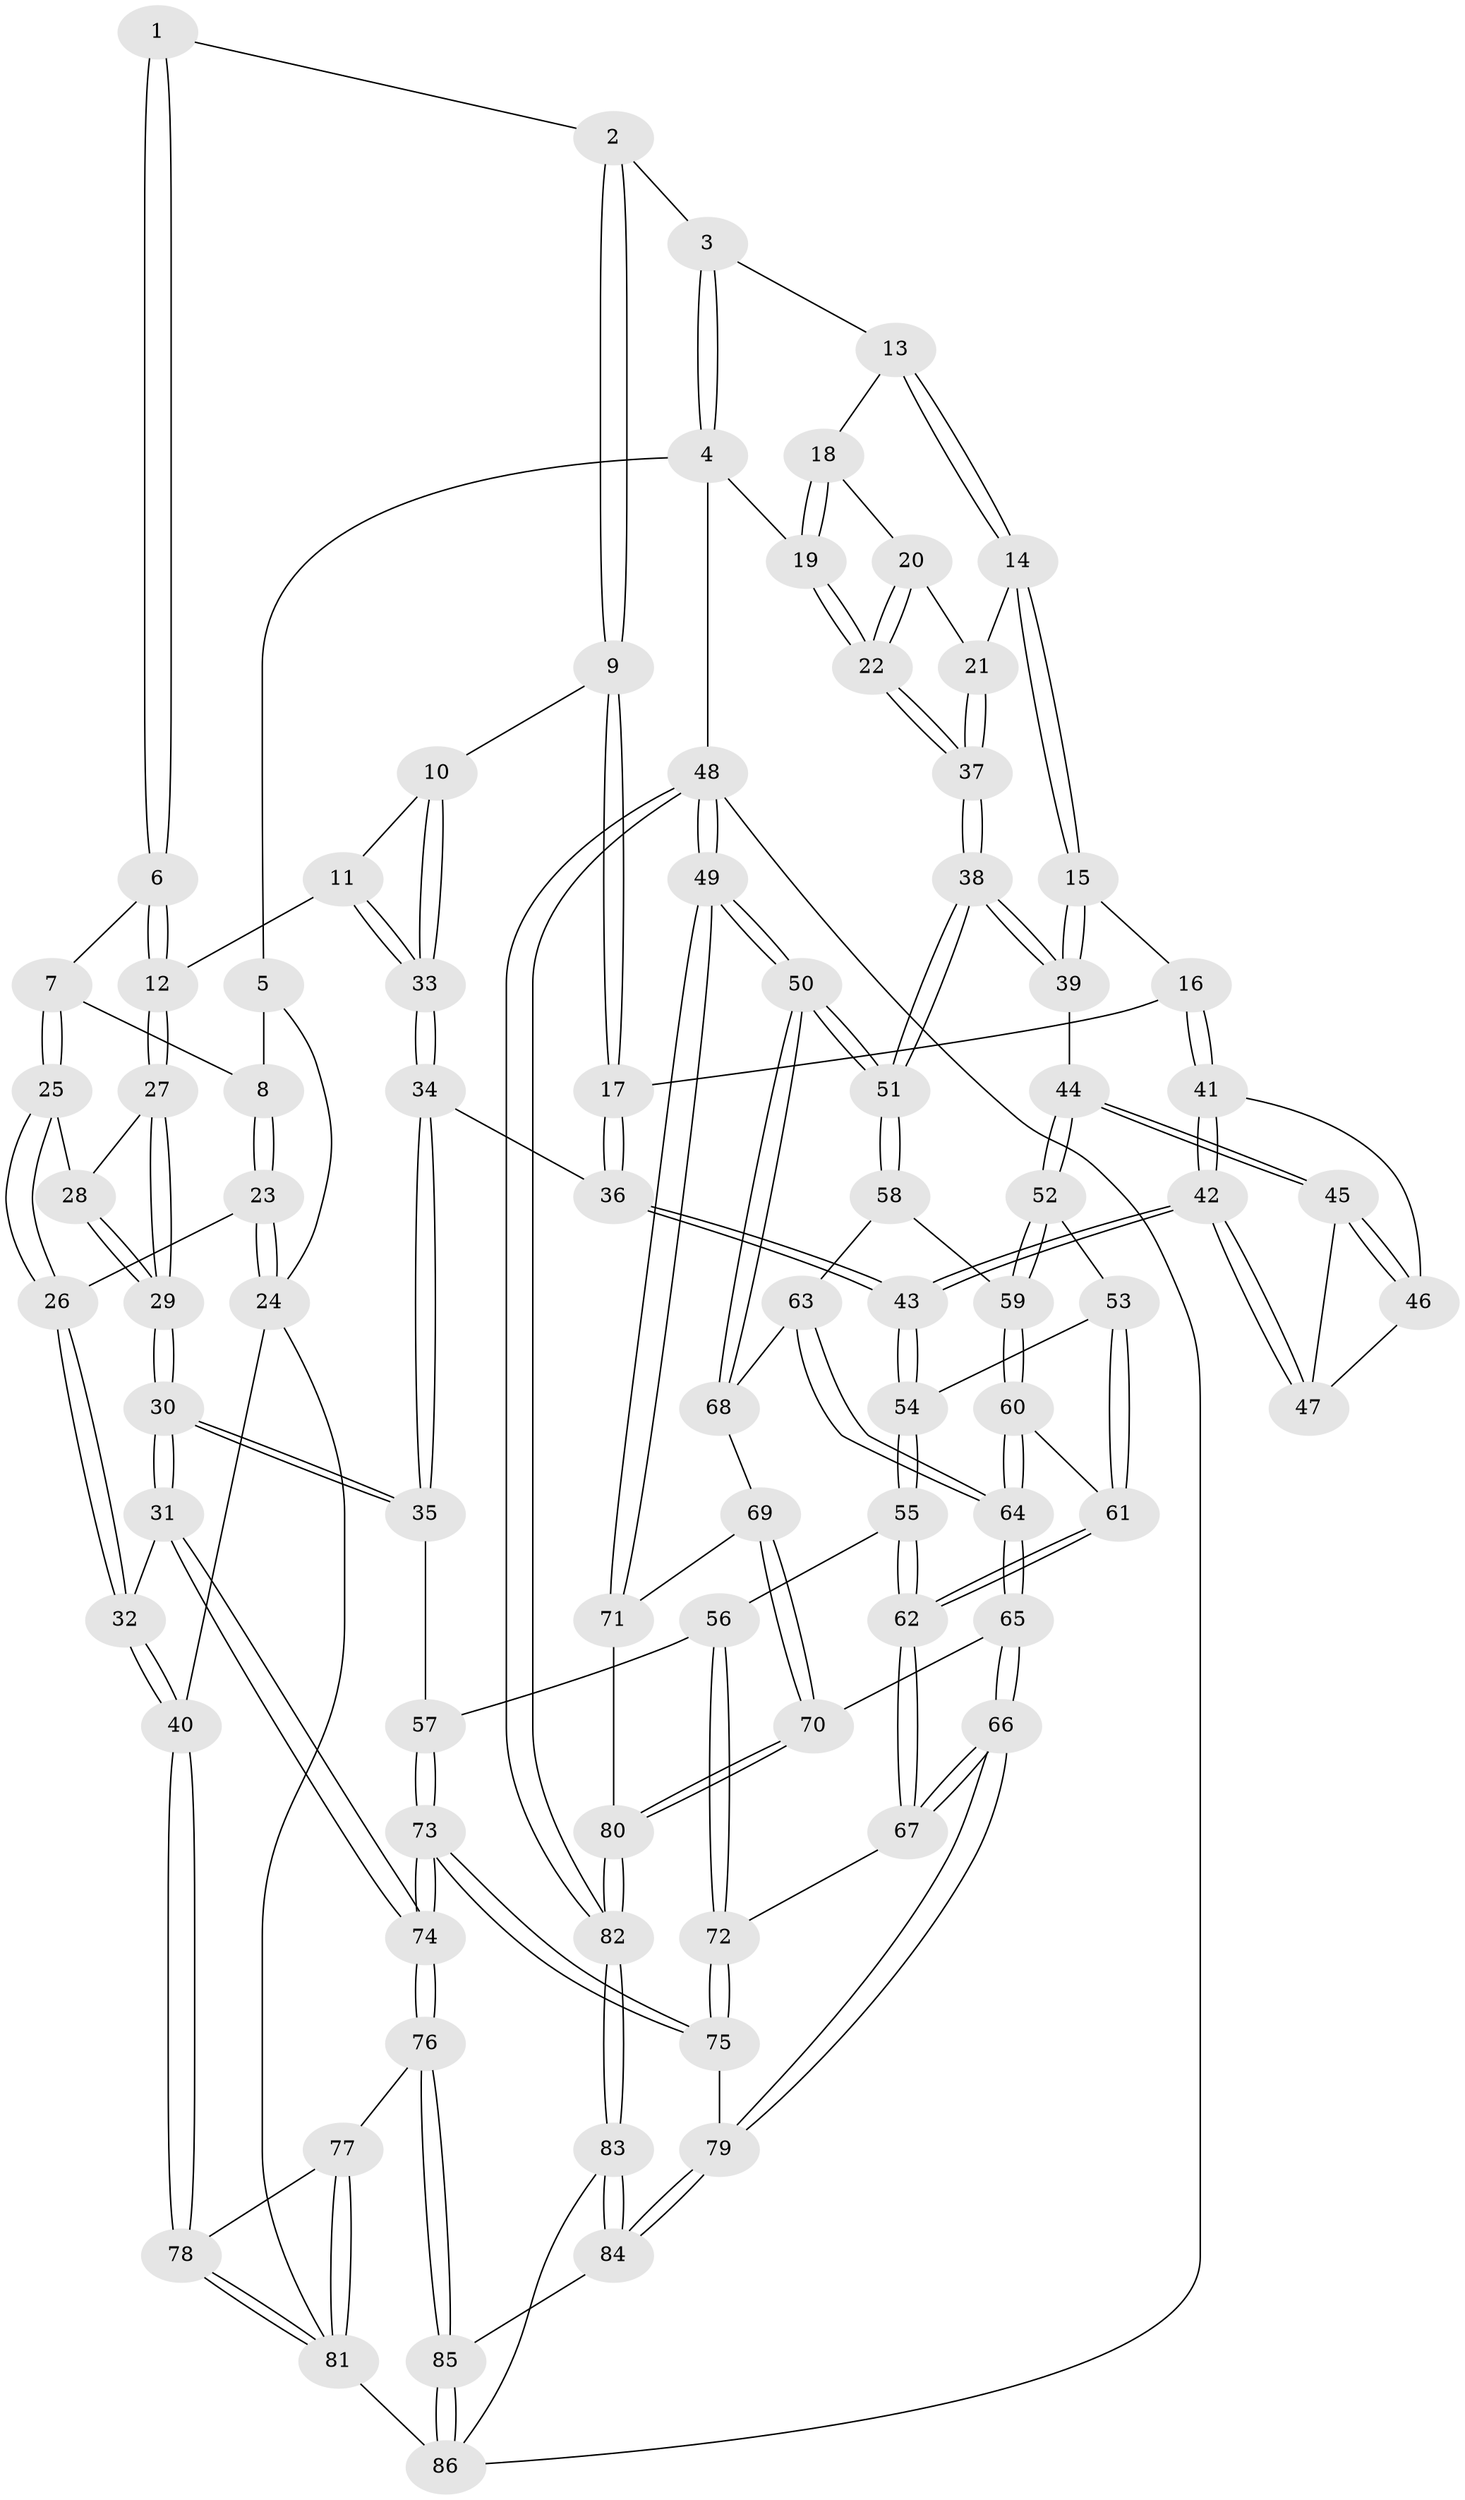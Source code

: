 // Generated by graph-tools (version 1.1) at 2025/38/03/09/25 02:38:39]
// undirected, 86 vertices, 211 edges
graph export_dot {
graph [start="1"]
  node [color=gray90,style=filled];
  1 [pos="+0.539826814362856+0"];
  2 [pos="+0.6219455491077927+0"];
  3 [pos="+0.7367983942119207+0"];
  4 [pos="+1+0"];
  5 [pos="+0.13448580178105074+0"];
  6 [pos="+0.4436479323398041+0.03850171911419798"];
  7 [pos="+0.1917483226583226+0.05726069356219735"];
  8 [pos="+0.18012298052573758+0.036902171240613194"];
  9 [pos="+0.6271213765640331+0.1816307251302211"];
  10 [pos="+0.6262926787614028+0.18188255199977255"];
  11 [pos="+0.4361650299689597+0.1446967297169506"];
  12 [pos="+0.4263904396035198+0.134130051386466"];
  13 [pos="+0.7892597843855008+0.011430342935607128"];
  14 [pos="+0.7822461263181462+0.21352132643703803"];
  15 [pos="+0.7416763524008235+0.23950941512970753"];
  16 [pos="+0.736845802781568+0.2424712965048885"];
  17 [pos="+0.703727539656218+0.23164883359955576"];
  18 [pos="+0.8859378437094393+0.09519639920684014"];
  19 [pos="+1+0"];
  20 [pos="+0.8868901495836118+0.1021092522176861"];
  21 [pos="+0.8460303603988873+0.21399728529439538"];
  22 [pos="+1+0.26406111399487747"];
  23 [pos="+0+0.15777027340003985"];
  24 [pos="+0+0.14953619123618497"];
  25 [pos="+0.19346555659189607+0.06195681806545831"];
  26 [pos="+0.1289326833393859+0.25766724055405604"];
  27 [pos="+0.3388693615950358+0.1636257288640284"];
  28 [pos="+0.21798666245176207+0.08393894159937315"];
  29 [pos="+0.26286732999082485+0.39698355425491955"];
  30 [pos="+0.24276498512004765+0.4829253656693589"];
  31 [pos="+0.22549702394709856+0.4908757601707226"];
  32 [pos="+0.20596603566687124+0.4895851393087824"];
  33 [pos="+0.4733876945961416+0.33663072960141904"];
  34 [pos="+0.454240882953686+0.40859020058973683"];
  35 [pos="+0.2915833020518077+0.47743651094457484"];
  36 [pos="+0.5109180836904865+0.42130025819839256"];
  37 [pos="+1+0.31283149459234416"];
  38 [pos="+1+0.4177948138693587"];
  39 [pos="+1+0.4303221353466481"];
  40 [pos="+0+0.5668090995980393"];
  41 [pos="+0.7385233672688007+0.2614541163615387"];
  42 [pos="+0.6103091855037014+0.45600488199944905"];
  43 [pos="+0.598379165590817+0.4627244093763442"];
  44 [pos="+0.8356672571524786+0.4441800569746013"];
  45 [pos="+0.8231547100081551+0.43464325790644875"];
  46 [pos="+0.7691498723159099+0.33451595465580825"];
  47 [pos="+0.6461744927468246+0.4496025532250265"];
  48 [pos="+1+1"];
  49 [pos="+1+0.6965586936131543"];
  50 [pos="+1+0.5610445573651769"];
  51 [pos="+1+0.4384490479468177"];
  52 [pos="+0.7920594763286732+0.535610451343459"];
  53 [pos="+0.6488563396705941+0.5407865607825634"];
  54 [pos="+0.6274977102630896+0.5325809214939995"];
  55 [pos="+0.5849513377651931+0.6372175577226449"];
  56 [pos="+0.5299262887395932+0.6571227115475939"];
  57 [pos="+0.522787679161799+0.6571857978365587"];
  58 [pos="+0.8221775015363713+0.5935303018832665"];
  59 [pos="+0.7966622912055574+0.5628413004804047"];
  60 [pos="+0.7376271068713377+0.6283297546537014"];
  61 [pos="+0.7087992282664357+0.6205252295438631"];
  62 [pos="+0.6458519124659682+0.6911847837476025"];
  63 [pos="+0.8451574375499243+0.6348904672891622"];
  64 [pos="+0.7715601866354962+0.7326895866765063"];
  65 [pos="+0.7624945528431614+0.7714417271408259"];
  66 [pos="+0.720194767744387+0.7861544005383048"];
  67 [pos="+0.6589655148586253+0.7161096219998987"];
  68 [pos="+0.9091456736745592+0.6440615882488183"];
  69 [pos="+0.9030384026037296+0.6628077961167432"];
  70 [pos="+0.8254371992498166+0.7952321273237225"];
  71 [pos="+0.9077969705317859+0.7934359291197705"];
  72 [pos="+0.5645940460280219+0.7482785532811678"];
  73 [pos="+0.40141496145955036+0.8498626235793156"];
  74 [pos="+0.3639608817605279+0.8855653539086648"];
  75 [pos="+0.5594258983722608+0.7761875167125623"];
  76 [pos="+0.35054618289273537+1"];
  77 [pos="+0.16335097048004585+0.9069383013352156"];
  78 [pos="+0+0.6081982500584416"];
  79 [pos="+0.6844789552025775+0.8353719433164559"];
  80 [pos="+0.8584504091620409+0.8147103942079315"];
  81 [pos="+0+1"];
  82 [pos="+0.954459111719478+1"];
  83 [pos="+0.8564600568991835+1"];
  84 [pos="+0.6801158371797923+0.8480704728722174"];
  85 [pos="+0.35567277278049725+1"];
  86 [pos="+0.36135331465011816+1"];
  1 -- 2;
  1 -- 6;
  1 -- 6;
  2 -- 3;
  2 -- 9;
  2 -- 9;
  3 -- 4;
  3 -- 4;
  3 -- 13;
  4 -- 5;
  4 -- 19;
  4 -- 48;
  5 -- 8;
  5 -- 24;
  6 -- 7;
  6 -- 12;
  6 -- 12;
  7 -- 8;
  7 -- 25;
  7 -- 25;
  8 -- 23;
  8 -- 23;
  9 -- 10;
  9 -- 17;
  9 -- 17;
  10 -- 11;
  10 -- 33;
  10 -- 33;
  11 -- 12;
  11 -- 33;
  11 -- 33;
  12 -- 27;
  12 -- 27;
  13 -- 14;
  13 -- 14;
  13 -- 18;
  14 -- 15;
  14 -- 15;
  14 -- 21;
  15 -- 16;
  15 -- 39;
  15 -- 39;
  16 -- 17;
  16 -- 41;
  16 -- 41;
  17 -- 36;
  17 -- 36;
  18 -- 19;
  18 -- 19;
  18 -- 20;
  19 -- 22;
  19 -- 22;
  20 -- 21;
  20 -- 22;
  20 -- 22;
  21 -- 37;
  21 -- 37;
  22 -- 37;
  22 -- 37;
  23 -- 24;
  23 -- 24;
  23 -- 26;
  24 -- 40;
  24 -- 81;
  25 -- 26;
  25 -- 26;
  25 -- 28;
  26 -- 32;
  26 -- 32;
  27 -- 28;
  27 -- 29;
  27 -- 29;
  28 -- 29;
  28 -- 29;
  29 -- 30;
  29 -- 30;
  30 -- 31;
  30 -- 31;
  30 -- 35;
  30 -- 35;
  31 -- 32;
  31 -- 74;
  31 -- 74;
  32 -- 40;
  32 -- 40;
  33 -- 34;
  33 -- 34;
  34 -- 35;
  34 -- 35;
  34 -- 36;
  35 -- 57;
  36 -- 43;
  36 -- 43;
  37 -- 38;
  37 -- 38;
  38 -- 39;
  38 -- 39;
  38 -- 51;
  38 -- 51;
  39 -- 44;
  40 -- 78;
  40 -- 78;
  41 -- 42;
  41 -- 42;
  41 -- 46;
  42 -- 43;
  42 -- 43;
  42 -- 47;
  42 -- 47;
  43 -- 54;
  43 -- 54;
  44 -- 45;
  44 -- 45;
  44 -- 52;
  44 -- 52;
  45 -- 46;
  45 -- 46;
  45 -- 47;
  46 -- 47;
  48 -- 49;
  48 -- 49;
  48 -- 82;
  48 -- 82;
  48 -- 86;
  49 -- 50;
  49 -- 50;
  49 -- 71;
  49 -- 71;
  50 -- 51;
  50 -- 51;
  50 -- 68;
  50 -- 68;
  51 -- 58;
  51 -- 58;
  52 -- 53;
  52 -- 59;
  52 -- 59;
  53 -- 54;
  53 -- 61;
  53 -- 61;
  54 -- 55;
  54 -- 55;
  55 -- 56;
  55 -- 62;
  55 -- 62;
  56 -- 57;
  56 -- 72;
  56 -- 72;
  57 -- 73;
  57 -- 73;
  58 -- 59;
  58 -- 63;
  59 -- 60;
  59 -- 60;
  60 -- 61;
  60 -- 64;
  60 -- 64;
  61 -- 62;
  61 -- 62;
  62 -- 67;
  62 -- 67;
  63 -- 64;
  63 -- 64;
  63 -- 68;
  64 -- 65;
  64 -- 65;
  65 -- 66;
  65 -- 66;
  65 -- 70;
  66 -- 67;
  66 -- 67;
  66 -- 79;
  66 -- 79;
  67 -- 72;
  68 -- 69;
  69 -- 70;
  69 -- 70;
  69 -- 71;
  70 -- 80;
  70 -- 80;
  71 -- 80;
  72 -- 75;
  72 -- 75;
  73 -- 74;
  73 -- 74;
  73 -- 75;
  73 -- 75;
  74 -- 76;
  74 -- 76;
  75 -- 79;
  76 -- 77;
  76 -- 85;
  76 -- 85;
  77 -- 78;
  77 -- 81;
  77 -- 81;
  78 -- 81;
  78 -- 81;
  79 -- 84;
  79 -- 84;
  80 -- 82;
  80 -- 82;
  81 -- 86;
  82 -- 83;
  82 -- 83;
  83 -- 84;
  83 -- 84;
  83 -- 86;
  84 -- 85;
  85 -- 86;
  85 -- 86;
}
